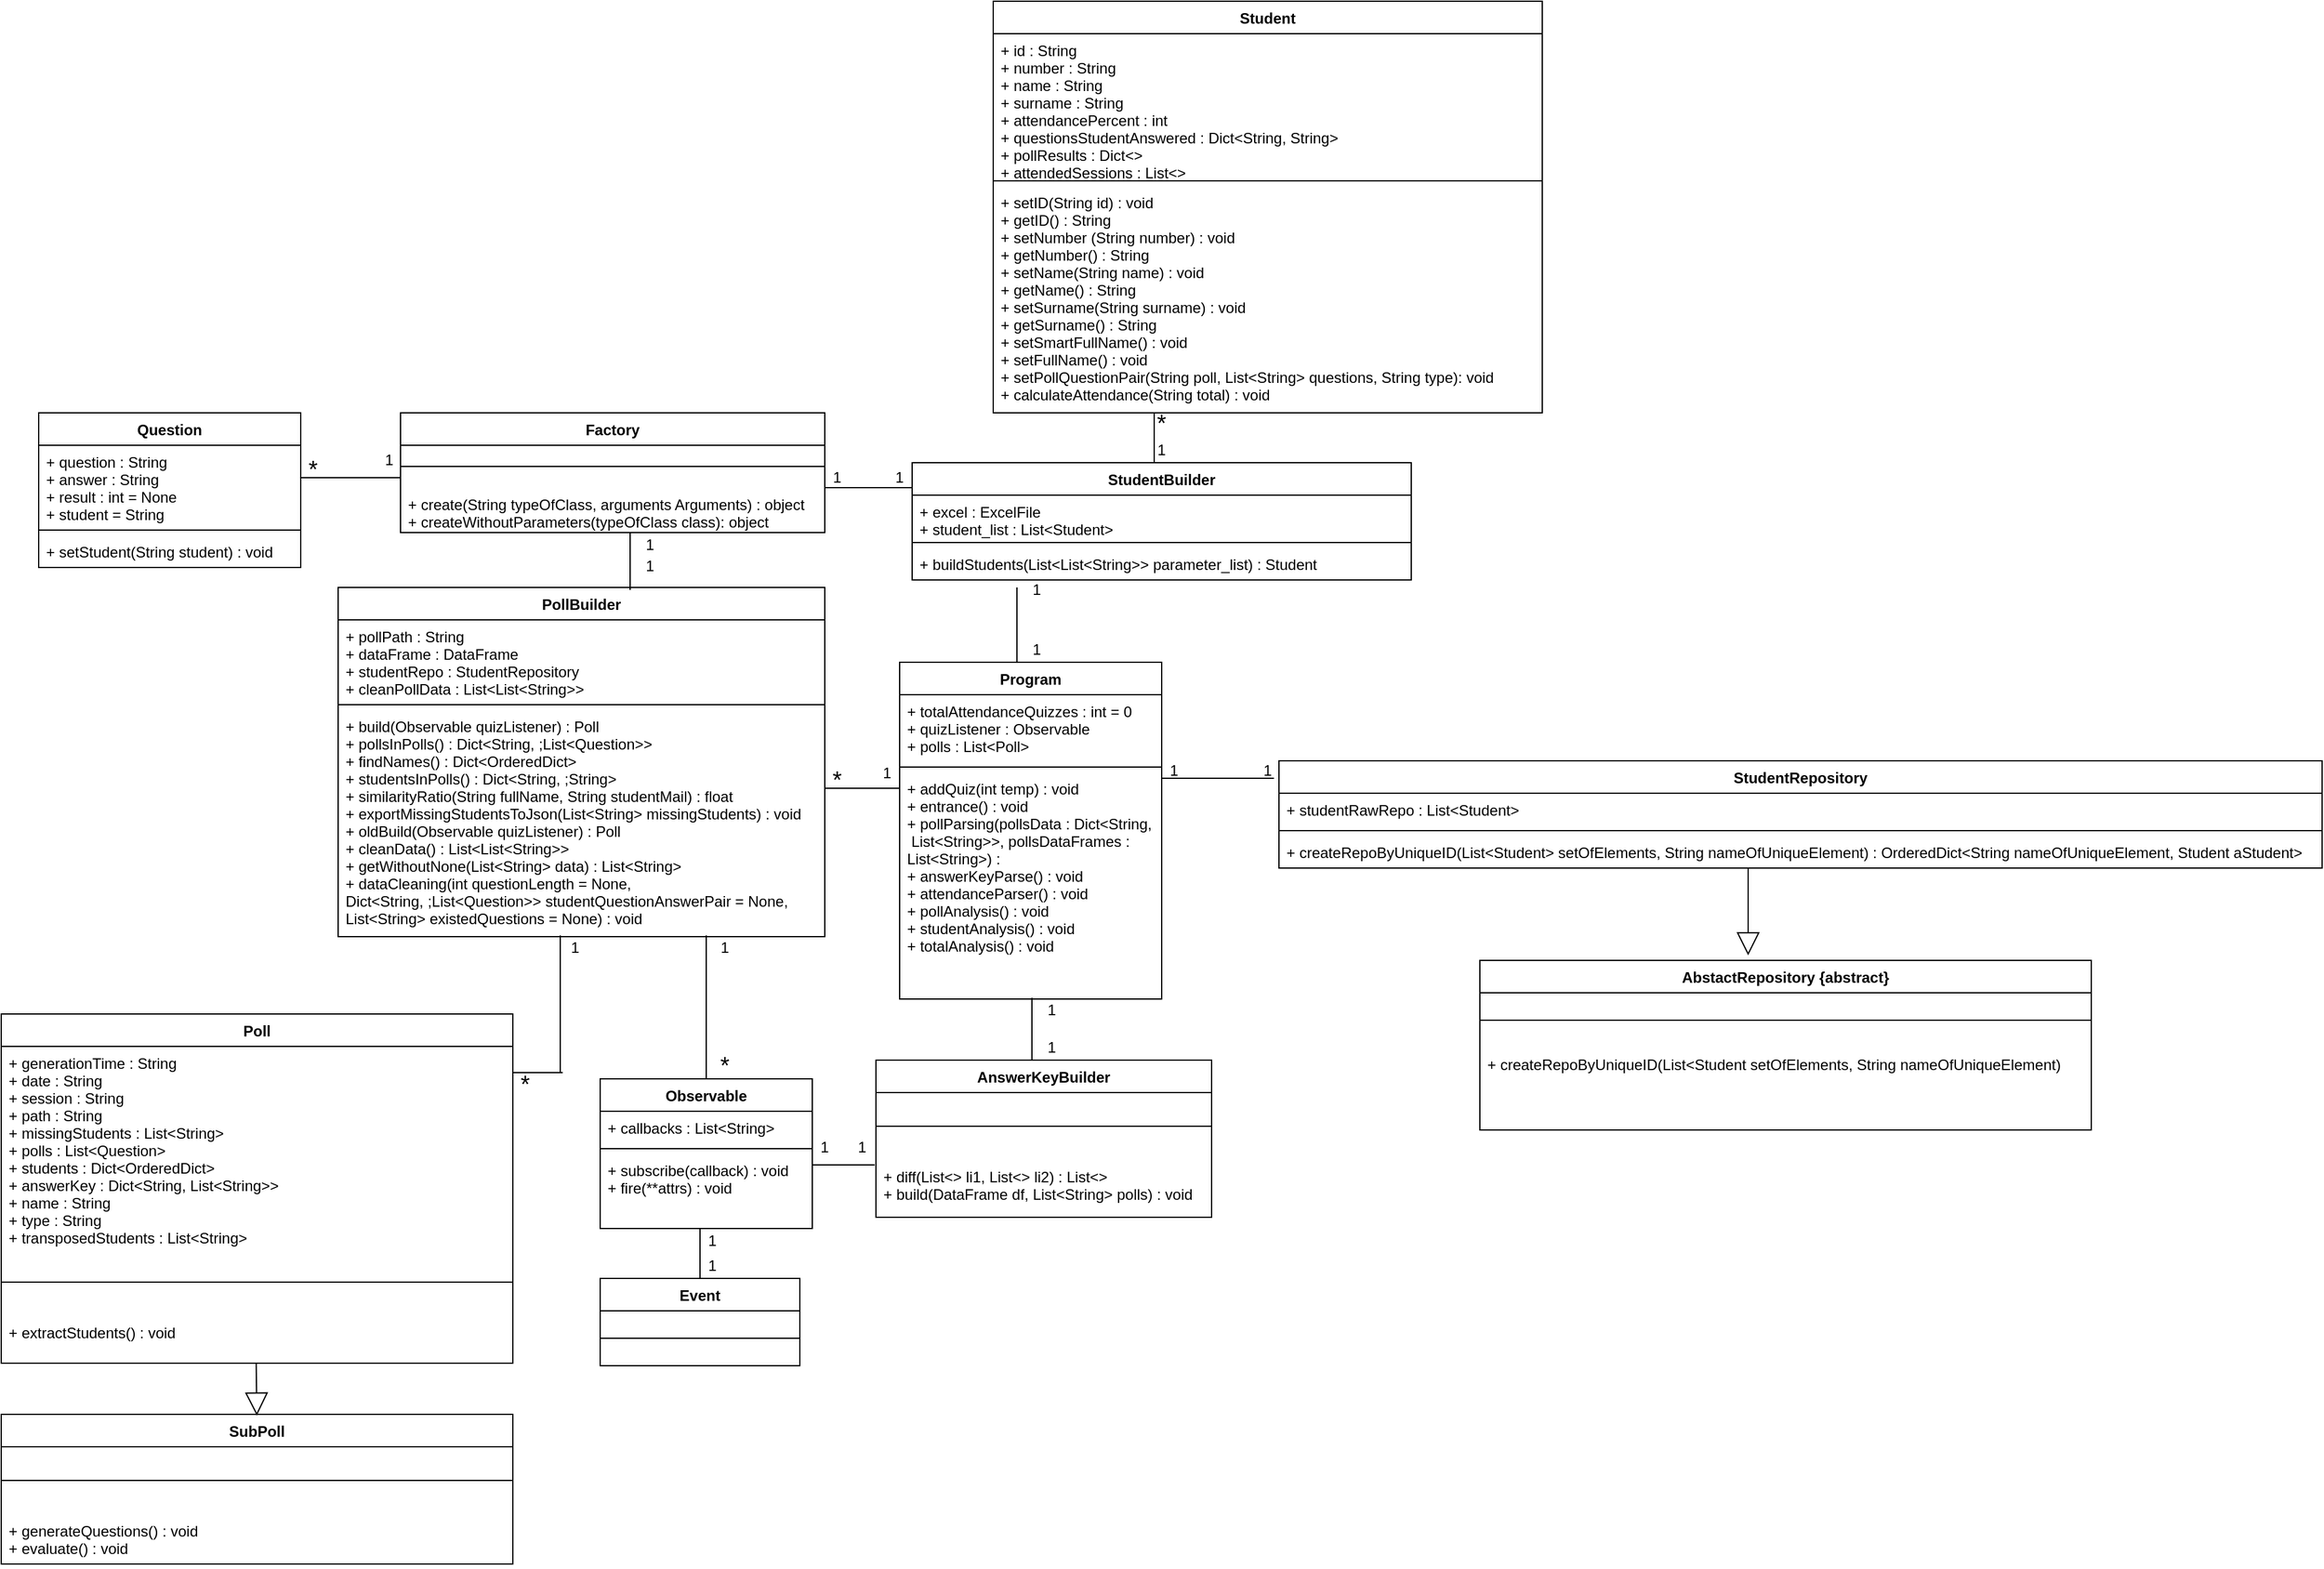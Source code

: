 <mxfile version="14.2.9" type="device"><diagram id="kY0ecTaHGCjBQrMrim2m" name="Page-1"><mxGraphModel dx="3832" dy="3259" grid="1" gridSize="10" guides="1" tooltips="1" connect="1" arrows="1" fold="1" page="1" pageScale="1" pageWidth="827" pageHeight="1169" math="0" shadow="0"><root><mxCell id="0"/><mxCell id="1" parent="0"/><mxCell id="haAE0V-7VHcRmJ_G45SB-1" value="PollBuilder" style="swimlane;fontStyle=1;align=center;verticalAlign=top;childLayout=stackLayout;horizontal=1;startSize=26;horizontalStack=0;resizeParent=1;resizeParentMax=0;resizeLast=0;collapsible=1;marginBottom=0;" vertex="1" parent="1"><mxGeometry x="-1910" y="-1090" width="390" height="280" as="geometry"/></mxCell><mxCell id="haAE0V-7VHcRmJ_G45SB-2" value="+ pollPath : String&#xa;+ dataFrame : DataFrame&#xa;+ studentRepo : StudentRepository &#xa;+ cleanPollData : List&lt;List&lt;String&gt;&gt; " style="text;strokeColor=none;fillColor=none;align=left;verticalAlign=top;spacingLeft=4;spacingRight=4;overflow=hidden;rotatable=0;points=[[0,0.5],[1,0.5]];portConstraint=eastwest;" vertex="1" parent="haAE0V-7VHcRmJ_G45SB-1"><mxGeometry y="26" width="390" height="64" as="geometry"/></mxCell><mxCell id="haAE0V-7VHcRmJ_G45SB-3" value="" style="line;strokeWidth=1;fillColor=none;align=left;verticalAlign=middle;spacingTop=-1;spacingLeft=3;spacingRight=3;rotatable=0;labelPosition=right;points=[];portConstraint=eastwest;" vertex="1" parent="haAE0V-7VHcRmJ_G45SB-1"><mxGeometry y="90" width="390" height="8" as="geometry"/></mxCell><mxCell id="haAE0V-7VHcRmJ_G45SB-4" value="+ build(Observable quizListener) : Poll &#xa;+ pollsInPolls() : Dict&lt;String, ;List&lt;Question&gt;&gt;&#xa;+ findNames() : Dict&lt;OrderedDict&gt;&#xa;+ studentsInPolls() : Dict&lt;String, ;String&gt;&#xa;+ similarityRatio(String fullName, String studentMail) : float &#xa;+ exportMissingStudentsToJson(List&lt;String&gt; missingStudents) : void&#xa;+ oldBuild(Observable quizListener) : Poll&#xa;+ cleanData() : List&lt;List&lt;String&gt;&gt; &#xa;+ getWithoutNone(List&lt;String&gt; data) : List&lt;String&gt; &#xa;+ dataCleaning(int questionLength = None, &#xa;Dict&lt;String, ;List&lt;Question&gt;&gt; studentQuestionAnswerPair = None, &#xa;List&lt;String&gt; existedQuestions = None) : void" style="text;strokeColor=none;fillColor=none;align=left;verticalAlign=top;spacingLeft=4;spacingRight=4;overflow=hidden;rotatable=0;points=[[0,0.5],[1,0.5]];portConstraint=eastwest;fontSize=12;" vertex="1" parent="haAE0V-7VHcRmJ_G45SB-1"><mxGeometry y="98" width="390" height="182" as="geometry"/></mxCell><mxCell id="haAE0V-7VHcRmJ_G45SB-5" value="StudentBuilder" style="swimlane;fontStyle=1;align=center;verticalAlign=top;childLayout=stackLayout;horizontal=1;startSize=26;horizontalStack=0;resizeParent=1;resizeParentMax=0;resizeLast=0;collapsible=1;marginBottom=0;" vertex="1" parent="1"><mxGeometry x="-1450" y="-1190" width="400" height="94" as="geometry"/></mxCell><mxCell id="haAE0V-7VHcRmJ_G45SB-6" value="+ excel : ExcelFile &#xa;+ student_list : List&lt;Student&gt;" style="text;strokeColor=none;fillColor=none;align=left;verticalAlign=top;spacingLeft=4;spacingRight=4;overflow=hidden;rotatable=0;points=[[0,0.5],[1,0.5]];portConstraint=eastwest;" vertex="1" parent="haAE0V-7VHcRmJ_G45SB-5"><mxGeometry y="26" width="400" height="34" as="geometry"/></mxCell><mxCell id="haAE0V-7VHcRmJ_G45SB-7" value="" style="line;strokeWidth=1;fillColor=none;align=left;verticalAlign=middle;spacingTop=-1;spacingLeft=3;spacingRight=3;rotatable=0;labelPosition=right;points=[];portConstraint=eastwest;" vertex="1" parent="haAE0V-7VHcRmJ_G45SB-5"><mxGeometry y="60" width="400" height="8" as="geometry"/></mxCell><mxCell id="haAE0V-7VHcRmJ_G45SB-8" value="+ buildStudents(List&lt;List&lt;String&gt;&gt; parameter_list) : Student " style="text;strokeColor=none;fillColor=none;align=left;verticalAlign=top;spacingLeft=4;spacingRight=4;overflow=hidden;rotatable=0;points=[[0,0.5],[1,0.5]];portConstraint=eastwest;" vertex="1" parent="haAE0V-7VHcRmJ_G45SB-5"><mxGeometry y="68" width="400" height="26" as="geometry"/></mxCell><mxCell id="haAE0V-7VHcRmJ_G45SB-9" value="Factory" style="swimlane;fontStyle=1;align=center;verticalAlign=top;childLayout=stackLayout;horizontal=1;startSize=26;horizontalStack=0;resizeParent=1;resizeParentMax=0;resizeLast=0;collapsible=1;marginBottom=0;" vertex="1" parent="1"><mxGeometry x="-1860" y="-1230" width="340" height="96" as="geometry"/></mxCell><mxCell id="haAE0V-7VHcRmJ_G45SB-10" value="" style="line;strokeWidth=1;fillColor=none;align=left;verticalAlign=middle;spacingTop=-1;spacingLeft=3;spacingRight=3;rotatable=0;labelPosition=right;points=[];portConstraint=eastwest;" vertex="1" parent="haAE0V-7VHcRmJ_G45SB-9"><mxGeometry y="26" width="340" height="34" as="geometry"/></mxCell><mxCell id="haAE0V-7VHcRmJ_G45SB-11" value="+ create(String typeOfClass, arguments Arguments) : object&#xa;+ createWithoutParameters(typeOfClass class): object " style="text;strokeColor=none;fillColor=none;align=left;verticalAlign=top;spacingLeft=4;spacingRight=4;overflow=hidden;rotatable=0;points=[[0,0.5],[1,0.5]];portConstraint=eastwest;" vertex="1" parent="haAE0V-7VHcRmJ_G45SB-9"><mxGeometry y="60" width="340" height="36" as="geometry"/></mxCell><mxCell id="haAE0V-7VHcRmJ_G45SB-12" value="Poll" style="swimlane;fontStyle=1;align=center;verticalAlign=top;childLayout=stackLayout;horizontal=1;startSize=26;horizontalStack=0;resizeParent=1;resizeParentMax=0;resizeLast=0;collapsible=1;marginBottom=0;" vertex="1" parent="1"><mxGeometry x="-2180" y="-748" width="410" height="280" as="geometry"/></mxCell><mxCell id="haAE0V-7VHcRmJ_G45SB-13" value="+ generationTime : String&#xa;+ date : String&#xa;+ session : String&#xa;+ path : String&#xa;+ missingStudents : List&lt;String&gt;&#xa;+ polls : List&lt;Question&gt;&#xa;+ students : Dict&lt;OrderedDict&gt;&#xa;+ answerKey : Dict&lt;String, List&lt;String&gt;&gt;&#xa;+ name : String&#xa;+ type : String&#xa;+ transposedStudents : List&lt;String&gt;" style="text;strokeColor=none;fillColor=none;align=left;verticalAlign=top;spacingLeft=4;spacingRight=4;overflow=hidden;rotatable=0;points=[[0,0.5],[1,0.5]];portConstraint=eastwest;" vertex="1" parent="haAE0V-7VHcRmJ_G45SB-12"><mxGeometry y="26" width="410" height="162" as="geometry"/></mxCell><mxCell id="haAE0V-7VHcRmJ_G45SB-14" value="" style="line;strokeWidth=1;fillColor=none;align=left;verticalAlign=middle;spacingTop=-1;spacingLeft=3;spacingRight=3;rotatable=0;labelPosition=right;points=[];portConstraint=eastwest;" vertex="1" parent="haAE0V-7VHcRmJ_G45SB-12"><mxGeometry y="188" width="410" height="54" as="geometry"/></mxCell><mxCell id="haAE0V-7VHcRmJ_G45SB-15" value="+ extractStudents() : void&#xa;" style="text;strokeColor=none;fillColor=none;align=left;verticalAlign=top;spacingLeft=4;spacingRight=4;overflow=hidden;rotatable=0;points=[[0,0.5],[1,0.5]];portConstraint=eastwest;" vertex="1" parent="haAE0V-7VHcRmJ_G45SB-12"><mxGeometry y="242" width="410" height="38" as="geometry"/></mxCell><mxCell id="haAE0V-7VHcRmJ_G45SB-16" value="Student" style="swimlane;fontStyle=1;align=center;verticalAlign=top;childLayout=stackLayout;horizontal=1;startSize=26;horizontalStack=0;resizeParent=1;resizeParentMax=0;resizeLast=0;collapsible=1;marginBottom=0;" vertex="1" parent="1"><mxGeometry x="-1385" y="-1560" width="440" height="330" as="geometry"/></mxCell><mxCell id="haAE0V-7VHcRmJ_G45SB-17" value="+ id : String&#xa;+ number : String&#xa;+ name : String&#xa;+ surname : String&#xa;+ attendancePercent : int&#xa;+ questionsStudentAnswered : Dict&lt;String, String&gt;&#xa;+ pollResults : Dict&lt;&gt;&#xa;+ attendedSessions : List&lt;&gt;" style="text;strokeColor=none;fillColor=none;align=left;verticalAlign=top;spacingLeft=4;spacingRight=4;overflow=hidden;rotatable=0;points=[[0,0.5],[1,0.5]];portConstraint=eastwest;labelBackgroundColor=none;labelBorderColor=none;" vertex="1" parent="haAE0V-7VHcRmJ_G45SB-16"><mxGeometry y="26" width="440" height="114" as="geometry"/></mxCell><mxCell id="haAE0V-7VHcRmJ_G45SB-18" value="" style="line;strokeWidth=1;fillColor=none;align=left;verticalAlign=middle;spacingTop=-1;spacingLeft=3;spacingRight=3;rotatable=0;labelPosition=right;points=[];portConstraint=eastwest;" vertex="1" parent="haAE0V-7VHcRmJ_G45SB-16"><mxGeometry y="140" width="440" height="8" as="geometry"/></mxCell><mxCell id="haAE0V-7VHcRmJ_G45SB-19" value="+ setID(String id) : void&#xa;+ getID() : String&#xa;+ setNumber (String number) : void&#xa;+ getNumber() : String&#xa;+ setName(String name) : void&#xa;+ getName() : String&#xa;+ setSurname(String surname) : void&#xa;+ getSurname() : String&#xa;+ setSmartFullName() : void&#xa;+ setFullName() : void&#xa;+ setPollQuestionPair(String poll, List&lt;String&gt; questions, String type): void&#xa;+ calculateAttendance(String total) : void" style="text;strokeColor=none;fillColor=none;align=left;verticalAlign=top;spacingLeft=4;spacingRight=4;overflow=hidden;rotatable=0;points=[[0,0.5],[1,0.5]];portConstraint=eastwest;" vertex="1" parent="haAE0V-7VHcRmJ_G45SB-16"><mxGeometry y="148" width="440" height="182" as="geometry"/></mxCell><mxCell id="haAE0V-7VHcRmJ_G45SB-20" value="StudentRepository" style="swimlane;fontStyle=1;align=center;verticalAlign=top;childLayout=stackLayout;horizontal=1;startSize=26;horizontalStack=0;resizeParent=1;resizeParentMax=0;resizeLast=0;collapsible=1;marginBottom=0;" vertex="1" parent="1"><mxGeometry x="-1156" y="-951" width="836" height="86" as="geometry"/></mxCell><mxCell id="haAE0V-7VHcRmJ_G45SB-21" value="+ studentRawRepo : List&lt;Student&gt;" style="text;strokeColor=none;fillColor=none;align=left;verticalAlign=top;spacingLeft=4;spacingRight=4;overflow=hidden;rotatable=0;points=[[0,0.5],[1,0.5]];portConstraint=eastwest;" vertex="1" parent="haAE0V-7VHcRmJ_G45SB-20"><mxGeometry y="26" width="836" height="26" as="geometry"/></mxCell><mxCell id="haAE0V-7VHcRmJ_G45SB-22" value="" style="line;strokeWidth=1;fillColor=none;align=left;verticalAlign=middle;spacingTop=-1;spacingLeft=3;spacingRight=3;rotatable=0;labelPosition=right;points=[];portConstraint=eastwest;" vertex="1" parent="haAE0V-7VHcRmJ_G45SB-20"><mxGeometry y="52" width="836" height="8" as="geometry"/></mxCell><mxCell id="haAE0V-7VHcRmJ_G45SB-23" value="+ createRepoByUniqueID(List&lt;Student&gt; setOfElements, String nameOfUniqueElement) : OrderedDict&lt;String nameOfUniqueElement, Student aStudent&gt;" style="text;strokeColor=none;fillColor=none;align=left;verticalAlign=top;spacingLeft=4;spacingRight=4;overflow=hidden;rotatable=0;points=[[0,0.5],[1,0.5]];portConstraint=eastwest;" vertex="1" parent="haAE0V-7VHcRmJ_G45SB-20"><mxGeometry y="60" width="836" height="26" as="geometry"/></mxCell><mxCell id="haAE0V-7VHcRmJ_G45SB-24" value="AbstactRepository {abstract}" style="swimlane;fontStyle=1;align=center;verticalAlign=top;childLayout=stackLayout;horizontal=1;startSize=26;horizontalStack=0;resizeParent=1;resizeParentMax=0;resizeLast=0;collapsible=1;marginBottom=0;" vertex="1" parent="1"><mxGeometry x="-995" y="-791" width="490" height="136" as="geometry"/></mxCell><mxCell id="haAE0V-7VHcRmJ_G45SB-25" value="" style="line;strokeWidth=1;fillColor=none;align=left;verticalAlign=middle;spacingTop=-1;spacingLeft=3;spacingRight=3;rotatable=0;labelPosition=right;points=[];portConstraint=eastwest;" vertex="1" parent="haAE0V-7VHcRmJ_G45SB-24"><mxGeometry y="26" width="490" height="44" as="geometry"/></mxCell><mxCell id="haAE0V-7VHcRmJ_G45SB-26" value="+ createRepoByUniqueID(List&lt;Student setOfElements, String nameOfUniqueElement) " style="text;strokeColor=none;fillColor=none;align=left;verticalAlign=top;spacingLeft=4;spacingRight=4;overflow=hidden;rotatable=0;points=[[0,0.5],[1,0.5]];portConstraint=eastwest;" vertex="1" parent="haAE0V-7VHcRmJ_G45SB-24"><mxGeometry y="70" width="490" height="66" as="geometry"/></mxCell><mxCell id="haAE0V-7VHcRmJ_G45SB-27" value="" style="line;strokeWidth=1;fillColor=none;align=left;verticalAlign=middle;spacingTop=-1;spacingLeft=3;spacingRight=3;rotatable=0;labelPosition=right;points=[];portConstraint=eastwest;" vertex="1" parent="1"><mxGeometry x="-1250" y="-941" width="90" height="8" as="geometry"/></mxCell><mxCell id="haAE0V-7VHcRmJ_G45SB-28" value="" style="endArrow=block;endSize=16;endFill=0;html=1;" edge="1" parent="1"><mxGeometry width="160" relative="1" as="geometry"><mxPoint x="-780" y="-865" as="sourcePoint"/><mxPoint x="-780" y="-795" as="targetPoint"/></mxGeometry></mxCell><mxCell id="haAE0V-7VHcRmJ_G45SB-29" value="" style="line;strokeWidth=1;fillColor=none;align=left;verticalAlign=middle;spacingTop=-1;spacingLeft=3;spacingRight=3;rotatable=0;labelPosition=right;points=[];portConstraint=eastwest;" vertex="1" parent="1"><mxGeometry x="-1520" y="-933" width="60" height="8" as="geometry"/></mxCell><mxCell id="haAE0V-7VHcRmJ_G45SB-30" value="" style="line;strokeWidth=1;fillColor=none;align=left;verticalAlign=middle;spacingTop=-1;spacingLeft=3;spacingRight=3;rotatable=0;labelPosition=right;points=[];portConstraint=eastwest;direction=south;" vertex="1" parent="1"><mxGeometry x="-1370" y="-1090" width="8" height="60" as="geometry"/></mxCell><mxCell id="haAE0V-7VHcRmJ_G45SB-31" value="" style="line;strokeWidth=1;fillColor=none;align=left;verticalAlign=middle;spacingTop=-1;spacingLeft=3;spacingRight=3;rotatable=0;labelPosition=right;points=[];portConstraint=eastwest;" vertex="1" parent="1"><mxGeometry x="-1520" y="-1174" width="70" height="8" as="geometry"/></mxCell><mxCell id="haAE0V-7VHcRmJ_G45SB-32" value="" style="line;strokeWidth=1;fillColor=none;align=left;verticalAlign=middle;spacingTop=-1;spacingLeft=3;spacingRight=3;rotatable=0;labelPosition=right;points=[];portConstraint=eastwest;direction=south;" vertex="1" parent="1"><mxGeometry x="-1680" y="-1134" width="8" height="46" as="geometry"/></mxCell><mxCell id="haAE0V-7VHcRmJ_G45SB-33" value="" style="line;strokeWidth=1;fillColor=none;align=left;verticalAlign=middle;spacingTop=-1;spacingLeft=3;spacingRight=3;rotatable=0;labelPosition=right;points=[];portConstraint=eastwest;direction=south;" vertex="1" parent="1"><mxGeometry x="-1736" y="-811" width="8" height="110" as="geometry"/></mxCell><mxCell id="haAE0V-7VHcRmJ_G45SB-34" value="" style="line;strokeWidth=1;fillColor=none;align=left;verticalAlign=middle;spacingTop=-1;spacingLeft=3;spacingRight=3;rotatable=0;labelPosition=right;points=[];portConstraint=eastwest;direction=south;" vertex="1" parent="1"><mxGeometry x="-1260" y="-1230" width="8" height="40" as="geometry"/></mxCell><mxCell id="haAE0V-7VHcRmJ_G45SB-35" value="" style="line;strokeWidth=1;fillColor=none;align=left;verticalAlign=middle;spacingTop=-1;spacingLeft=3;spacingRight=3;rotatable=0;labelPosition=right;points=[];portConstraint=eastwest;" vertex="1" parent="1"><mxGeometry x="-1940" y="-1182" width="80" height="8" as="geometry"/></mxCell><mxCell id="haAE0V-7VHcRmJ_G45SB-36" value="1" style="text;html=1;strokeColor=none;fillColor=none;align=center;verticalAlign=middle;whiteSpace=wrap;rounded=0;" vertex="1" parent="1"><mxGeometry x="-1370" y="-1098" width="40" height="20" as="geometry"/></mxCell><mxCell id="haAE0V-7VHcRmJ_G45SB-37" value="1" style="text;html=1;strokeColor=none;fillColor=none;align=center;verticalAlign=middle;whiteSpace=wrap;rounded=0;" vertex="1" parent="1"><mxGeometry x="-1370" y="-1050" width="40" height="20" as="geometry"/></mxCell><mxCell id="haAE0V-7VHcRmJ_G45SB-38" value="1" style="text;html=1;strokeColor=none;fillColor=none;align=center;verticalAlign=middle;whiteSpace=wrap;rounded=0;" vertex="1" parent="1"><mxGeometry x="-1260" y="-953" width="40" height="20" as="geometry"/></mxCell><mxCell id="haAE0V-7VHcRmJ_G45SB-39" value="1" style="text;html=1;strokeColor=none;fillColor=none;align=center;verticalAlign=middle;whiteSpace=wrap;rounded=0;" vertex="1" parent="1"><mxGeometry x="-1185" y="-953" width="40" height="20" as="geometry"/></mxCell><mxCell id="haAE0V-7VHcRmJ_G45SB-40" value="1" style="text;html=1;strokeColor=none;fillColor=none;align=center;verticalAlign=middle;whiteSpace=wrap;rounded=0;" vertex="1" parent="1"><mxGeometry x="-1490" y="-951" width="40" height="20" as="geometry"/></mxCell><mxCell id="haAE0V-7VHcRmJ_G45SB-41" value="&lt;font style=&quot;font-size: 19px&quot;&gt;*&lt;/font&gt;" style="text;html=1;strokeColor=none;fillColor=none;align=center;verticalAlign=middle;whiteSpace=wrap;rounded=0;" vertex="1" parent="1"><mxGeometry x="-1530" y="-945" width="40" height="20" as="geometry"/></mxCell><mxCell id="haAE0V-7VHcRmJ_G45SB-42" value="1" style="text;html=1;strokeColor=none;fillColor=none;align=center;verticalAlign=middle;whiteSpace=wrap;rounded=0;" vertex="1" parent="1"><mxGeometry x="-1480" y="-1188" width="40" height="20" as="geometry"/></mxCell><mxCell id="haAE0V-7VHcRmJ_G45SB-43" value="1" style="text;html=1;strokeColor=none;fillColor=none;align=center;verticalAlign=middle;whiteSpace=wrap;rounded=0;" vertex="1" parent="1"><mxGeometry x="-1530" y="-1188" width="40" height="20" as="geometry"/></mxCell><mxCell id="haAE0V-7VHcRmJ_G45SB-44" value="1" style="text;html=1;strokeColor=none;fillColor=none;align=center;verticalAlign=middle;whiteSpace=wrap;rounded=0;" vertex="1" parent="1"><mxGeometry x="-1270" y="-1210" width="40" height="20" as="geometry"/></mxCell><mxCell id="haAE0V-7VHcRmJ_G45SB-45" value="&lt;font style=&quot;font-size: 19px&quot;&gt;*&lt;/font&gt;" style="text;html=1;strokeColor=none;fillColor=none;align=center;verticalAlign=middle;whiteSpace=wrap;rounded=0;" vertex="1" parent="1"><mxGeometry x="-1270" y="-1231" width="40" height="20" as="geometry"/></mxCell><mxCell id="haAE0V-7VHcRmJ_G45SB-46" value="1" style="text;html=1;strokeColor=none;fillColor=none;align=center;verticalAlign=middle;whiteSpace=wrap;rounded=0;" vertex="1" parent="1"><mxGeometry x="-1889" y="-1202" width="40" height="20" as="geometry"/></mxCell><mxCell id="haAE0V-7VHcRmJ_G45SB-47" value="&lt;font style=&quot;font-size: 19px&quot;&gt;*&lt;/font&gt;" style="text;html=1;strokeColor=none;fillColor=none;align=center;verticalAlign=middle;whiteSpace=wrap;rounded=0;" vertex="1" parent="1"><mxGeometry x="-1950" y="-1194" width="40" height="20" as="geometry"/></mxCell><mxCell id="haAE0V-7VHcRmJ_G45SB-48" value="1" style="text;html=1;strokeColor=none;fillColor=none;align=center;verticalAlign=middle;whiteSpace=wrap;rounded=0;" vertex="1" parent="1"><mxGeometry x="-1680" y="-1117" width="40" height="20" as="geometry"/></mxCell><mxCell id="haAE0V-7VHcRmJ_G45SB-49" value="1" style="text;html=1;strokeColor=none;fillColor=none;align=center;verticalAlign=middle;whiteSpace=wrap;rounded=0;" vertex="1" parent="1"><mxGeometry x="-1680" y="-1134" width="40" height="20" as="geometry"/></mxCell><mxCell id="haAE0V-7VHcRmJ_G45SB-50" value="1" style="text;html=1;strokeColor=none;fillColor=none;align=center;verticalAlign=middle;whiteSpace=wrap;rounded=0;" vertex="1" parent="1"><mxGeometry x="-1740" y="-811" width="40" height="20" as="geometry"/></mxCell><mxCell id="haAE0V-7VHcRmJ_G45SB-51" value="&lt;font style=&quot;font-size: 19px&quot;&gt;*&lt;/font&gt;" style="text;html=1;strokeColor=none;fillColor=none;align=center;verticalAlign=middle;whiteSpace=wrap;rounded=0;" vertex="1" parent="1"><mxGeometry x="-1780" y="-701" width="40" height="20" as="geometry"/></mxCell><mxCell id="haAE0V-7VHcRmJ_G45SB-52" value="Question" style="swimlane;fontStyle=1;align=center;verticalAlign=top;childLayout=stackLayout;horizontal=1;startSize=26;horizontalStack=0;resizeParent=1;resizeParentMax=0;resizeLast=0;collapsible=1;marginBottom=0;" vertex="1" parent="1"><mxGeometry x="-2150" y="-1230" width="210" height="124" as="geometry"/></mxCell><mxCell id="haAE0V-7VHcRmJ_G45SB-53" value="+ question : String&#xa;+ answer : String&#xa;+ result : int = None&#xa;+ student = String" style="text;strokeColor=none;fillColor=none;align=left;verticalAlign=top;spacingLeft=4;spacingRight=4;overflow=hidden;rotatable=0;points=[[0,0.5],[1,0.5]];portConstraint=eastwest;" vertex="1" parent="haAE0V-7VHcRmJ_G45SB-52"><mxGeometry y="26" width="210" height="64" as="geometry"/></mxCell><mxCell id="haAE0V-7VHcRmJ_G45SB-54" value="" style="line;strokeWidth=1;fillColor=none;align=left;verticalAlign=middle;spacingTop=-1;spacingLeft=3;spacingRight=3;rotatable=0;labelPosition=right;points=[];portConstraint=eastwest;" vertex="1" parent="haAE0V-7VHcRmJ_G45SB-52"><mxGeometry y="90" width="210" height="8" as="geometry"/></mxCell><mxCell id="haAE0V-7VHcRmJ_G45SB-55" value="+ setStudent(String student) : void" style="text;strokeColor=none;fillColor=none;align=left;verticalAlign=top;spacingLeft=4;spacingRight=4;overflow=hidden;rotatable=0;points=[[0,0.5],[1,0.5]];portConstraint=eastwest;" vertex="1" parent="haAE0V-7VHcRmJ_G45SB-52"><mxGeometry y="98" width="210" height="26" as="geometry"/></mxCell><mxCell id="haAE0V-7VHcRmJ_G45SB-56" value="Observable" style="swimlane;fontStyle=1;align=center;verticalAlign=top;childLayout=stackLayout;horizontal=1;startSize=26;horizontalStack=0;resizeParent=1;resizeParentMax=0;resizeLast=0;collapsible=1;marginBottom=0;" vertex="1" parent="1"><mxGeometry x="-1700" y="-696" width="170" height="120" as="geometry"/></mxCell><mxCell id="haAE0V-7VHcRmJ_G45SB-57" value="+ callbacks : List&lt;String&gt;" style="text;strokeColor=none;fillColor=none;align=left;verticalAlign=top;spacingLeft=4;spacingRight=4;overflow=hidden;rotatable=0;points=[[0,0.5],[1,0.5]];portConstraint=eastwest;" vertex="1" parent="haAE0V-7VHcRmJ_G45SB-56"><mxGeometry y="26" width="170" height="26" as="geometry"/></mxCell><mxCell id="haAE0V-7VHcRmJ_G45SB-58" value="" style="line;strokeWidth=1;fillColor=none;align=left;verticalAlign=middle;spacingTop=-1;spacingLeft=3;spacingRight=3;rotatable=0;labelPosition=right;points=[];portConstraint=eastwest;" vertex="1" parent="haAE0V-7VHcRmJ_G45SB-56"><mxGeometry y="52" width="170" height="8" as="geometry"/></mxCell><mxCell id="haAE0V-7VHcRmJ_G45SB-59" value="+ subscribe(callback) : void&#xa;+ fire(**attrs) : void" style="text;strokeColor=none;fillColor=none;align=left;verticalAlign=top;spacingLeft=4;spacingRight=4;overflow=hidden;rotatable=0;points=[[0,0.5],[1,0.5]];portConstraint=eastwest;" vertex="1" parent="haAE0V-7VHcRmJ_G45SB-56"><mxGeometry y="60" width="170" height="60" as="geometry"/></mxCell><mxCell id="haAE0V-7VHcRmJ_G45SB-60" value="Event" style="swimlane;fontStyle=1;align=center;verticalAlign=top;childLayout=stackLayout;horizontal=1;startSize=26;horizontalStack=0;resizeParent=1;resizeParentMax=0;resizeLast=0;collapsible=1;marginBottom=0;" vertex="1" parent="1"><mxGeometry x="-1700" y="-536" width="160" height="70" as="geometry"/></mxCell><mxCell id="haAE0V-7VHcRmJ_G45SB-61" value="" style="line;strokeWidth=1;fillColor=none;align=left;verticalAlign=middle;spacingTop=-1;spacingLeft=3;spacingRight=3;rotatable=0;labelPosition=right;points=[];portConstraint=eastwest;" vertex="1" parent="haAE0V-7VHcRmJ_G45SB-60"><mxGeometry y="26" width="160" height="44" as="geometry"/></mxCell><mxCell id="haAE0V-7VHcRmJ_G45SB-62" value="Program" style="swimlane;fontStyle=1;align=center;verticalAlign=top;childLayout=stackLayout;horizontal=1;startSize=26;horizontalStack=0;resizeParent=1;resizeParentMax=0;resizeLast=0;collapsible=1;marginBottom=0;" vertex="1" parent="1"><mxGeometry x="-1460" y="-1030" width="210" height="270" as="geometry"/></mxCell><mxCell id="haAE0V-7VHcRmJ_G45SB-63" value="+ totalAttendanceQuizzes : int = 0&#xa;+ quizListener : Observable&#xa;+ polls : List&lt;Poll&gt;&#xa;" style="text;strokeColor=none;fillColor=none;align=left;verticalAlign=top;spacingLeft=4;spacingRight=4;overflow=hidden;rotatable=0;points=[[0,0.5],[1,0.5]];portConstraint=eastwest;" vertex="1" parent="haAE0V-7VHcRmJ_G45SB-62"><mxGeometry y="26" width="210" height="54" as="geometry"/></mxCell><mxCell id="haAE0V-7VHcRmJ_G45SB-64" value="" style="line;strokeWidth=1;fillColor=none;align=left;verticalAlign=middle;spacingTop=-1;spacingLeft=3;spacingRight=3;rotatable=0;labelPosition=right;points=[];portConstraint=eastwest;" vertex="1" parent="haAE0V-7VHcRmJ_G45SB-62"><mxGeometry y="80" width="210" height="8" as="geometry"/></mxCell><mxCell id="haAE0V-7VHcRmJ_G45SB-65" value="+ addQuiz(int temp) : void&#xa;+ entrance() : void&#xa;+ pollParsing(pollsData : Dict&lt;String,&#xa; List&lt;String&gt;&gt;, pollsDataFrames : &#xa;List&lt;String&gt;) :&#xa;+ answerKeyParse() : void&#xa;+ attendanceParser() : void&#xa;+ pollAnalysis() : void&#xa;+ studentAnalysis() : void&#xa;+ totalAnalysis() : void" style="text;strokeColor=none;fillColor=none;align=left;verticalAlign=top;spacingLeft=4;spacingRight=4;overflow=hidden;rotatable=0;points=[[0,0.5],[1,0.5]];portConstraint=eastwest;" vertex="1" parent="haAE0V-7VHcRmJ_G45SB-62"><mxGeometry y="88" width="210" height="182" as="geometry"/></mxCell><mxCell id="haAE0V-7VHcRmJ_G45SB-66" value="AnswerKeyBuilder" style="swimlane;fontStyle=1;align=center;verticalAlign=top;childLayout=stackLayout;horizontal=1;startSize=26;horizontalStack=0;resizeParent=1;resizeParentMax=0;resizeLast=0;collapsible=1;marginBottom=0;" vertex="1" parent="1"><mxGeometry x="-1479" y="-711" width="269" height="126" as="geometry"/></mxCell><mxCell id="haAE0V-7VHcRmJ_G45SB-67" value="" style="line;strokeWidth=1;fillColor=none;align=left;verticalAlign=middle;spacingTop=-1;spacingLeft=3;spacingRight=3;rotatable=0;labelPosition=right;points=[];portConstraint=eastwest;" vertex="1" parent="haAE0V-7VHcRmJ_G45SB-66"><mxGeometry y="26" width="269" height="54" as="geometry"/></mxCell><mxCell id="haAE0V-7VHcRmJ_G45SB-68" value="+ diff(List&lt;&gt; li1, List&lt;&gt; li2) : List&lt;&gt;&#xa;+ build(DataFrame df, List&lt;String&gt; polls) : void" style="text;strokeColor=none;fillColor=none;align=left;verticalAlign=top;spacingLeft=4;spacingRight=4;overflow=hidden;rotatable=0;points=[[0,0.5],[1,0.5]];portConstraint=eastwest;" vertex="1" parent="haAE0V-7VHcRmJ_G45SB-66"><mxGeometry y="80" width="269" height="46" as="geometry"/></mxCell><mxCell id="haAE0V-7VHcRmJ_G45SB-69" value="" style="line;strokeWidth=1;fillColor=none;align=left;verticalAlign=middle;spacingTop=-1;spacingLeft=3;spacingRight=3;rotatable=0;labelPosition=right;points=[];portConstraint=eastwest;direction=south;" vertex="1" parent="1"><mxGeometry x="-1358" y="-761" width="8" height="50" as="geometry"/></mxCell><mxCell id="haAE0V-7VHcRmJ_G45SB-70" value="1" style="text;html=1;strokeColor=none;fillColor=none;align=center;verticalAlign=middle;whiteSpace=wrap;rounded=0;" vertex="1" parent="1"><mxGeometry x="-1358" y="-761" width="40" height="20" as="geometry"/></mxCell><mxCell id="haAE0V-7VHcRmJ_G45SB-71" value="1" style="text;html=1;strokeColor=none;fillColor=none;align=center;verticalAlign=middle;whiteSpace=wrap;rounded=0;" vertex="1" parent="1"><mxGeometry x="-1358" y="-731" width="40" height="20" as="geometry"/></mxCell><mxCell id="haAE0V-7VHcRmJ_G45SB-72" value="" style="line;strokeWidth=1;fillColor=none;align=left;verticalAlign=middle;spacingTop=-1;spacingLeft=3;spacingRight=3;rotatable=0;labelPosition=right;points=[];portConstraint=eastwest;" vertex="1" parent="1"><mxGeometry x="-1770" y="-706" width="40" height="10" as="geometry"/></mxCell><mxCell id="haAE0V-7VHcRmJ_G45SB-73" value="" style="line;strokeWidth=1;fillColor=none;align=left;verticalAlign=middle;spacingTop=-1;spacingLeft=3;spacingRight=3;rotatable=0;labelPosition=right;points=[];portConstraint=eastwest;" vertex="1" parent="1"><mxGeometry x="-1530" y="-631" width="50" height="8" as="geometry"/></mxCell><mxCell id="haAE0V-7VHcRmJ_G45SB-74" value="" style="line;strokeWidth=1;fillColor=none;align=left;verticalAlign=middle;spacingTop=-1;spacingLeft=3;spacingRight=3;rotatable=0;labelPosition=right;points=[];portConstraint=eastwest;direction=south;" vertex="1" parent="1"><mxGeometry x="-1619" y="-811" width="8" height="115" as="geometry"/></mxCell><mxCell id="haAE0V-7VHcRmJ_G45SB-75" value="1" style="text;html=1;strokeColor=none;fillColor=none;align=center;verticalAlign=middle;whiteSpace=wrap;rounded=0;" vertex="1" parent="1"><mxGeometry x="-1620" y="-811" width="40" height="20" as="geometry"/></mxCell><mxCell id="haAE0V-7VHcRmJ_G45SB-76" value="&lt;font style=&quot;font-size: 19px&quot;&gt;*&lt;/font&gt;" style="text;html=1;strokeColor=none;fillColor=none;align=center;verticalAlign=middle;whiteSpace=wrap;rounded=0;" vertex="1" parent="1"><mxGeometry x="-1620" y="-716" width="40" height="20" as="geometry"/></mxCell><mxCell id="haAE0V-7VHcRmJ_G45SB-77" value="1" style="text;html=1;strokeColor=none;fillColor=none;align=center;verticalAlign=middle;whiteSpace=wrap;rounded=0;" vertex="1" parent="1"><mxGeometry x="-1540" y="-651" width="40" height="20" as="geometry"/></mxCell><mxCell id="haAE0V-7VHcRmJ_G45SB-78" value="1" style="text;html=1;strokeColor=none;fillColor=none;align=center;verticalAlign=middle;whiteSpace=wrap;rounded=0;" vertex="1" parent="1"><mxGeometry x="-1510" y="-651" width="40" height="20" as="geometry"/></mxCell><mxCell id="haAE0V-7VHcRmJ_G45SB-79" value="" style="line;strokeWidth=1;fillColor=none;align=left;verticalAlign=middle;spacingTop=-1;spacingLeft=3;spacingRight=3;rotatable=0;labelPosition=right;points=[];portConstraint=eastwest;direction=south;" vertex="1" parent="1"><mxGeometry x="-1624" y="-576" width="8" height="40" as="geometry"/></mxCell><mxCell id="haAE0V-7VHcRmJ_G45SB-80" value="1" style="text;html=1;strokeColor=none;fillColor=none;align=center;verticalAlign=middle;whiteSpace=wrap;rounded=0;" vertex="1" parent="1"><mxGeometry x="-1630" y="-576" width="40" height="20" as="geometry"/></mxCell><mxCell id="haAE0V-7VHcRmJ_G45SB-81" value="1" style="text;html=1;strokeColor=none;fillColor=none;align=center;verticalAlign=middle;whiteSpace=wrap;rounded=0;" vertex="1" parent="1"><mxGeometry x="-1630" y="-556" width="40" height="20" as="geometry"/></mxCell><mxCell id="haAE0V-7VHcRmJ_G45SB-82" value="SubPoll" style="swimlane;fontStyle=1;align=center;verticalAlign=top;childLayout=stackLayout;horizontal=1;startSize=26;horizontalStack=0;resizeParent=1;resizeParentMax=0;resizeLast=0;collapsible=1;marginBottom=0;" vertex="1" parent="1"><mxGeometry x="-2180" y="-427" width="410" height="120" as="geometry"/></mxCell><mxCell id="haAE0V-7VHcRmJ_G45SB-83" value="" style="line;strokeWidth=1;fillColor=none;align=left;verticalAlign=middle;spacingTop=-1;spacingLeft=3;spacingRight=3;rotatable=0;labelPosition=right;points=[];portConstraint=eastwest;" vertex="1" parent="haAE0V-7VHcRmJ_G45SB-82"><mxGeometry y="26" width="410" height="54" as="geometry"/></mxCell><mxCell id="haAE0V-7VHcRmJ_G45SB-84" value="+ generateQuestions() : void&#xa;+ evaluate() : void" style="text;strokeColor=none;fillColor=none;align=left;verticalAlign=top;spacingLeft=4;spacingRight=4;overflow=hidden;rotatable=0;points=[[0,0.5],[1,0.5]];portConstraint=eastwest;" vertex="1" parent="haAE0V-7VHcRmJ_G45SB-82"><mxGeometry y="80" width="410" height="40" as="geometry"/></mxCell><mxCell id="haAE0V-7VHcRmJ_G45SB-85" value="" style="endArrow=block;endSize=16;endFill=0;html=1;" edge="1" parent="1"><mxGeometry width="160" relative="1" as="geometry"><mxPoint x="-1975.67" y="-468" as="sourcePoint"/><mxPoint x="-1975.17" y="-426" as="targetPoint"/></mxGeometry></mxCell></root></mxGraphModel></diagram></mxfile>